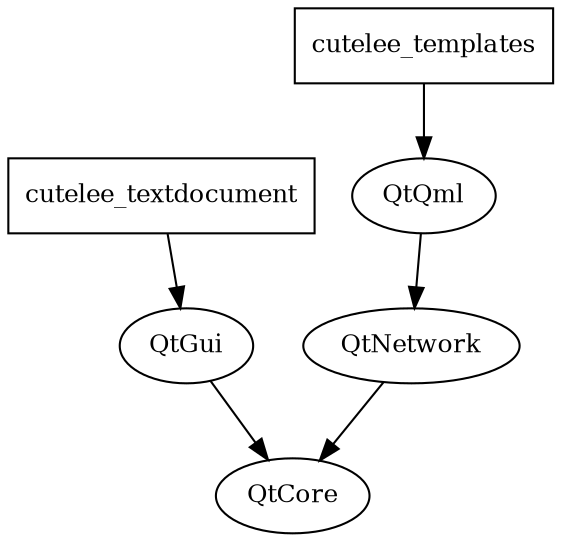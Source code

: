 digraph GG {
  node [
    fontsize = "12"
  ];
  "node27" [ label="QtCore" shape="ellipse"];
  "node30" [ label="QtGui" shape="ellipse"];
  "node28" [ label="QtQml" shape="ellipse"];
  "node29" [ label="QtNetwork" shape="ellipse"];
  "node2" [ label="cutelee_templates" shape="polygon"];
  "node19" [ label="cutelee_textdocument" shape="polygon"];
  "node2" -> "node28"
  "node19" -> "node30"
  "node28" -> "node29"
  "node29" -> "node27"
  "node30" -> "node27"
}
